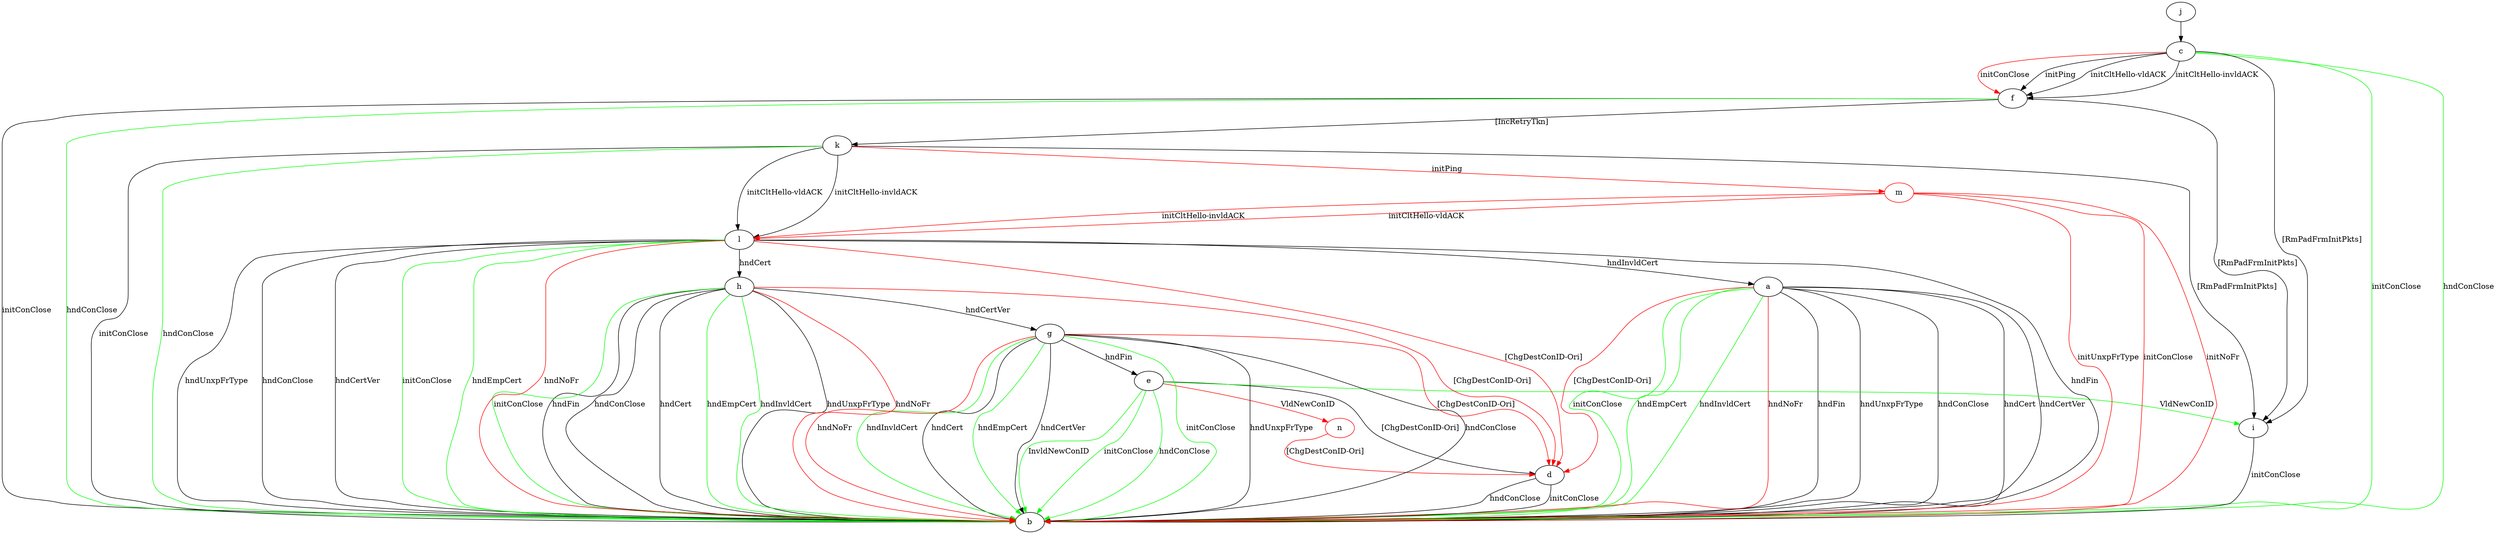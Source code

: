 digraph "" {
	a -> b	[key=0,
		label="hndFin "];
	a -> b	[key=1,
		label="hndUnxpFrType "];
	a -> b	[key=2,
		label="hndConClose "];
	a -> b	[key=3,
		label="hndCert "];
	a -> b	[key=4,
		label="hndCertVer "];
	a -> b	[key=5,
		color=green,
		label="initConClose "];
	a -> b	[key=6,
		color=green,
		label="hndEmpCert "];
	a -> b	[key=7,
		color=green,
		label="hndInvldCert "];
	a -> b	[key=8,
		color=red,
		label="hndNoFr "];
	a -> d	[key=0,
		color=red,
		label="[ChgDestConID-Ori] "];
	c -> b	[key=0,
		color=green,
		label="initConClose "];
	c -> b	[key=1,
		color=green,
		label="hndConClose "];
	c -> f	[key=0,
		label="initPing "];
	c -> f	[key=1,
		label="initCltHello-vldACK "];
	c -> f	[key=2,
		label="initCltHello-invldACK "];
	c -> f	[key=3,
		color=red,
		label="initConClose "];
	c -> i	[key=0,
		label="[RmPadFrmInitPkts] "];
	d -> b	[key=0,
		label="initConClose "];
	d -> b	[key=1,
		label="hndConClose "];
	e -> b	[key=0,
		color=green,
		label="initConClose "];
	e -> b	[key=1,
		color=green,
		label="hndConClose "];
	e -> b	[key=2,
		color=green,
		label="InvldNewConID "];
	e -> d	[key=0,
		label="[ChgDestConID-Ori] "];
	e -> i	[key=0,
		color=green,
		label="VldNewConID "];
	n	[color=red];
	e -> n	[key=0,
		color=red,
		label="VldNewConID "];
	f -> b	[key=0,
		label="initConClose "];
	f -> b	[key=1,
		color=green,
		label="hndConClose "];
	f -> i	[key=0,
		label="[RmPadFrmInitPkts] "];
	f -> k	[key=0,
		label="[IncRetryTkn] "];
	g -> b	[key=0,
		label="hndUnxpFrType "];
	g -> b	[key=1,
		label="hndConClose "];
	g -> b	[key=2,
		label="hndCert "];
	g -> b	[key=3,
		label="hndCertVer "];
	g -> b	[key=4,
		color=green,
		label="initConClose "];
	g -> b	[key=5,
		color=green,
		label="hndEmpCert "];
	g -> b	[key=6,
		color=green,
		label="hndInvldCert "];
	g -> b	[key=7,
		color=red,
		label="hndNoFr "];
	g -> d	[key=0,
		color=red,
		label="[ChgDestConID-Ori] "];
	g -> e	[key=0,
		label="hndFin "];
	h -> b	[key=0,
		label="hndFin "];
	h -> b	[key=1,
		label="hndUnxpFrType "];
	h -> b	[key=2,
		label="hndConClose "];
	h -> b	[key=3,
		label="hndCert "];
	h -> b	[key=4,
		color=green,
		label="initConClose "];
	h -> b	[key=5,
		color=green,
		label="hndEmpCert "];
	h -> b	[key=6,
		color=green,
		label="hndInvldCert "];
	h -> b	[key=7,
		color=red,
		label="hndNoFr "];
	h -> d	[key=0,
		color=red,
		label="[ChgDestConID-Ori] "];
	h -> g	[key=0,
		label="hndCertVer "];
	i -> b	[key=0,
		label="initConClose "];
	j -> c	[key=0];
	k -> b	[key=0,
		label="initConClose "];
	k -> b	[key=1,
		color=green,
		label="hndConClose "];
	k -> i	[key=0,
		label="[RmPadFrmInitPkts] "];
	k -> l	[key=0,
		label="initCltHello-vldACK "];
	k -> l	[key=1,
		label="initCltHello-invldACK "];
	m	[color=red];
	k -> m	[key=0,
		color=red,
		label="initPing "];
	l -> a	[key=0,
		label="hndInvldCert "];
	l -> b	[key=0,
		label="hndFin "];
	l -> b	[key=1,
		label="hndUnxpFrType "];
	l -> b	[key=2,
		label="hndConClose "];
	l -> b	[key=3,
		label="hndCertVer "];
	l -> b	[key=4,
		color=green,
		label="initConClose "];
	l -> b	[key=5,
		color=green,
		label="hndEmpCert "];
	l -> b	[key=6,
		color=red,
		label="hndNoFr "];
	l -> d	[key=0,
		color=red,
		label="[ChgDestConID-Ori] "];
	l -> h	[key=0,
		label="hndCert "];
	m -> b	[key=0,
		color=red,
		label="initConClose "];
	m -> b	[key=1,
		color=red,
		label="initNoFr "];
	m -> b	[key=2,
		color=red,
		label="initUnxpFrType "];
	m -> l	[key=0,
		color=red,
		label="initCltHello-vldACK "];
	m -> l	[key=1,
		color=red,
		label="initCltHello-invldACK "];
	n -> d	[key=0,
		color=red,
		label="[ChgDestConID-Ori] "];
}
